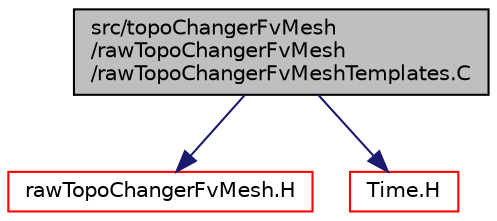 digraph "src/topoChangerFvMesh/rawTopoChangerFvMesh/rawTopoChangerFvMeshTemplates.C"
{
  bgcolor="transparent";
  edge [fontname="Helvetica",fontsize="10",labelfontname="Helvetica",labelfontsize="10"];
  node [fontname="Helvetica",fontsize="10",shape=record];
  Node0 [label="src/topoChangerFvMesh\l/rawTopoChangerFvMesh\l/rawTopoChangerFvMeshTemplates.C",height=0.2,width=0.4,color="black", fillcolor="grey75", style="filled", fontcolor="black"];
  Node0 -> Node1 [color="midnightblue",fontsize="10",style="solid",fontname="Helvetica"];
  Node1 [label="rawTopoChangerFvMesh.H",height=0.2,width=0.4,color="red",URL="$a17276.html"];
  Node0 -> Node289 [color="midnightblue",fontsize="10",style="solid",fontname="Helvetica"];
  Node289 [label="Time.H",height=0.2,width=0.4,color="red",URL="$a10025.html"];
}
